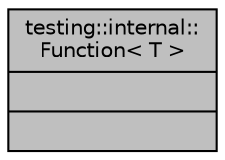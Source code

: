 digraph "testing::internal::Function&lt; T &gt;"
{
 // LATEX_PDF_SIZE
  bgcolor="transparent";
  edge [fontname="Helvetica",fontsize="10",labelfontname="Helvetica",labelfontsize="10"];
  node [fontname="Helvetica",fontsize="10",shape=record];
  Node1 [label="{testing::internal::\lFunction\< T \>\n||}",height=0.2,width=0.4,color="black", fillcolor="grey75", style="filled", fontcolor="black",tooltip=" "];
}
